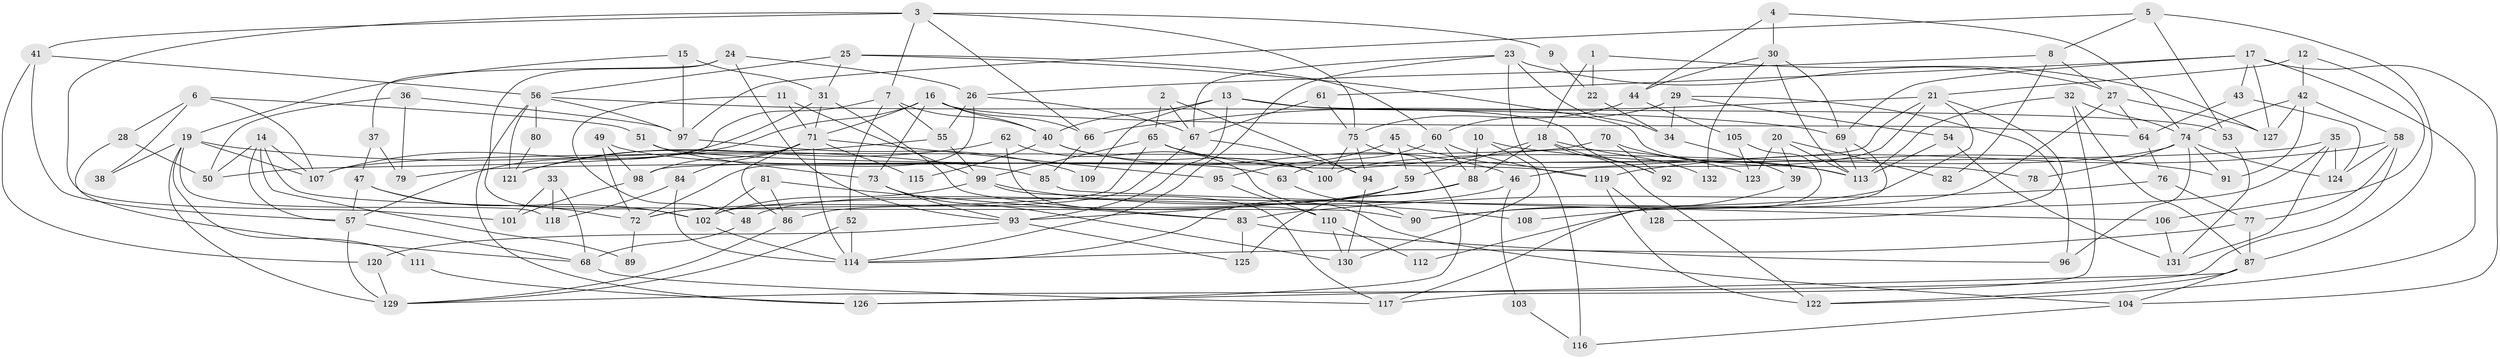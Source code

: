 // Generated by graph-tools (version 1.1) at 2025/15/03/09/25 04:15:11]
// undirected, 132 vertices, 264 edges
graph export_dot {
graph [start="1"]
  node [color=gray90,style=filled];
  1;
  2;
  3;
  4;
  5;
  6;
  7;
  8;
  9;
  10;
  11;
  12;
  13;
  14;
  15;
  16;
  17;
  18;
  19;
  20;
  21;
  22;
  23;
  24;
  25;
  26;
  27;
  28;
  29;
  30;
  31;
  32;
  33;
  34;
  35;
  36;
  37;
  38;
  39;
  40;
  41;
  42;
  43;
  44;
  45;
  46;
  47;
  48;
  49;
  50;
  51;
  52;
  53;
  54;
  55;
  56;
  57;
  58;
  59;
  60;
  61;
  62;
  63;
  64;
  65;
  66;
  67;
  68;
  69;
  70;
  71;
  72;
  73;
  74;
  75;
  76;
  77;
  78;
  79;
  80;
  81;
  82;
  83;
  84;
  85;
  86;
  87;
  88;
  89;
  90;
  91;
  92;
  93;
  94;
  95;
  96;
  97;
  98;
  99;
  100;
  101;
  102;
  103;
  104;
  105;
  106;
  107;
  108;
  109;
  110;
  111;
  112;
  113;
  114;
  115;
  116;
  117;
  118;
  119;
  120;
  121;
  122;
  123;
  124;
  125;
  126;
  127;
  128;
  129;
  130;
  131;
  132;
  1 -- 127;
  1 -- 18;
  1 -- 22;
  2 -- 67;
  2 -- 94;
  2 -- 65;
  3 -- 7;
  3 -- 41;
  3 -- 9;
  3 -- 66;
  3 -- 75;
  3 -- 101;
  4 -- 30;
  4 -- 74;
  4 -- 44;
  5 -- 8;
  5 -- 53;
  5 -- 87;
  5 -- 97;
  6 -- 28;
  6 -- 107;
  6 -- 38;
  6 -- 51;
  7 -- 52;
  7 -- 55;
  7 -- 40;
  7 -- 50;
  8 -- 26;
  8 -- 27;
  8 -- 82;
  9 -- 22;
  10 -- 88;
  10 -- 130;
  10 -- 91;
  11 -- 99;
  11 -- 71;
  11 -- 48;
  12 -- 106;
  12 -- 42;
  12 -- 21;
  13 -- 93;
  13 -- 40;
  13 -- 53;
  13 -- 92;
  13 -- 109;
  14 -- 57;
  14 -- 90;
  14 -- 50;
  14 -- 89;
  14 -- 107;
  15 -- 19;
  15 -- 97;
  15 -- 31;
  16 -- 107;
  16 -- 40;
  16 -- 64;
  16 -- 66;
  16 -- 71;
  16 -- 73;
  17 -- 69;
  17 -- 127;
  17 -- 43;
  17 -- 61;
  17 -- 104;
  17 -- 122;
  18 -- 122;
  18 -- 59;
  18 -- 88;
  18 -- 92;
  18 -- 132;
  19 -- 107;
  19 -- 129;
  19 -- 38;
  19 -- 85;
  19 -- 111;
  19 -- 118;
  20 -- 113;
  20 -- 123;
  20 -- 39;
  20 -- 82;
  21 -- 66;
  21 -- 46;
  21 -- 90;
  21 -- 98;
  21 -- 128;
  22 -- 34;
  23 -- 67;
  23 -- 114;
  23 -- 27;
  23 -- 34;
  23 -- 116;
  24 -- 93;
  24 -- 26;
  24 -- 37;
  24 -- 102;
  25 -- 60;
  25 -- 31;
  25 -- 56;
  25 -- 78;
  26 -- 67;
  26 -- 72;
  26 -- 55;
  27 -- 64;
  27 -- 108;
  27 -- 127;
  28 -- 68;
  28 -- 50;
  29 -- 96;
  29 -- 34;
  29 -- 54;
  29 -- 60;
  30 -- 113;
  30 -- 44;
  30 -- 69;
  30 -- 132;
  31 -- 71;
  31 -- 57;
  31 -- 83;
  32 -- 74;
  32 -- 113;
  32 -- 87;
  32 -- 117;
  33 -- 101;
  33 -- 118;
  33 -- 68;
  34 -- 39;
  35 -- 102;
  35 -- 124;
  35 -- 79;
  35 -- 131;
  36 -- 97;
  36 -- 50;
  36 -- 79;
  37 -- 79;
  37 -- 47;
  39 -- 90;
  40 -- 46;
  40 -- 100;
  40 -- 115;
  41 -- 57;
  41 -- 120;
  41 -- 56;
  42 -- 74;
  42 -- 58;
  42 -- 91;
  42 -- 127;
  43 -- 124;
  43 -- 64;
  44 -- 75;
  44 -- 105;
  45 -- 59;
  45 -- 95;
  45 -- 113;
  46 -- 48;
  46 -- 103;
  47 -- 102;
  47 -- 57;
  47 -- 72;
  48 -- 68;
  49 -- 72;
  49 -- 98;
  49 -- 63;
  51 -- 119;
  51 -- 73;
  52 -- 129;
  52 -- 114;
  53 -- 131;
  54 -- 113;
  54 -- 131;
  55 -- 99;
  55 -- 121;
  56 -- 69;
  56 -- 80;
  56 -- 97;
  56 -- 121;
  56 -- 126;
  57 -- 68;
  57 -- 129;
  58 -- 119;
  58 -- 129;
  58 -- 77;
  58 -- 124;
  59 -- 114;
  59 -- 72;
  60 -- 88;
  60 -- 63;
  60 -- 119;
  61 -- 75;
  61 -- 67;
  62 -- 121;
  62 -- 104;
  62 -- 110;
  63 -- 90;
  64 -- 76;
  65 -- 100;
  65 -- 72;
  65 -- 99;
  65 -- 123;
  66 -- 85;
  67 -- 86;
  67 -- 94;
  68 -- 117;
  69 -- 112;
  69 -- 113;
  70 -- 113;
  70 -- 92;
  70 -- 107;
  71 -- 114;
  71 -- 84;
  71 -- 86;
  71 -- 95;
  71 -- 98;
  71 -- 115;
  72 -- 89;
  73 -- 93;
  73 -- 130;
  74 -- 91;
  74 -- 100;
  74 -- 78;
  74 -- 96;
  74 -- 124;
  75 -- 126;
  75 -- 94;
  75 -- 100;
  76 -- 77;
  76 -- 83;
  77 -- 87;
  77 -- 114;
  80 -- 121;
  81 -- 83;
  81 -- 102;
  81 -- 86;
  83 -- 96;
  83 -- 125;
  84 -- 114;
  84 -- 118;
  85 -- 106;
  86 -- 129;
  87 -- 104;
  87 -- 122;
  87 -- 126;
  88 -- 125;
  88 -- 93;
  93 -- 120;
  93 -- 125;
  94 -- 130;
  95 -- 110;
  97 -- 109;
  98 -- 101;
  99 -- 117;
  99 -- 102;
  99 -- 108;
  102 -- 114;
  103 -- 116;
  104 -- 116;
  105 -- 117;
  105 -- 123;
  106 -- 131;
  110 -- 130;
  110 -- 112;
  111 -- 126;
  119 -- 122;
  119 -- 128;
  120 -- 129;
}

